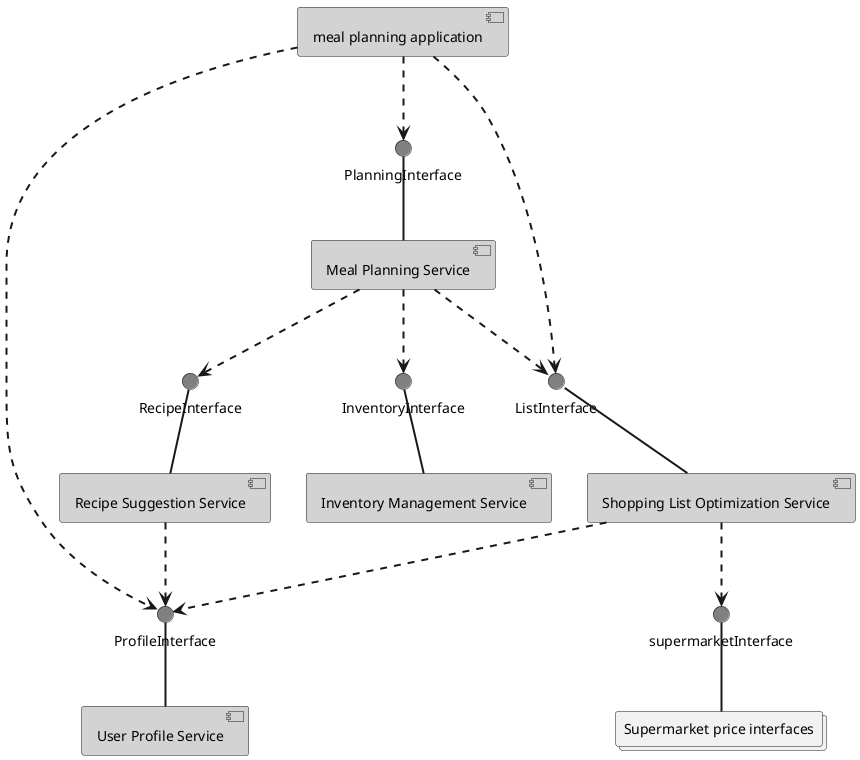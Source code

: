 @startuml

' skinparam linetype polyline
' skinparam linetype ortho

skinparam interface {
    BackgroundColor gray
}

skinparam arrow {
    Thickness 2
}

skinparam component {
    BackgroundColor Lightgray
}

[User Profile Service] as compProfile
[Recipe Suggestion Service] as compRecipe
[Inventory Management Service] as compInventory
[Shopping List Optimization Service] as compList
[Meal Planning Service] as compPlanning
[meal planning application] as app
' [Price optimisation] as CompPrice
collections "Supermarket price interfaces" as supermarket

ProfileInterface -down- compProfile
RecipeInterface -down- compRecipe
InventoryInterface -down- compInventory
ListInterface -down- compList
PlanningInterface -down- compPlanning
' priceInterface -down- CompPrice
supermarketInterface -down- supermarket

app ..> ProfileInterface
app ..> ListInterface
app ..> PlanningInterface

' compList ..> InventoryInterface
compRecipe ..> ProfileInterface
compPlanning ..> RecipeInterface
compPlanning ..> InventoryInterface
compPlanning ..> ListInterface
compList ..> supermarketInterface
compList ..> ProfileInterface

@enduml